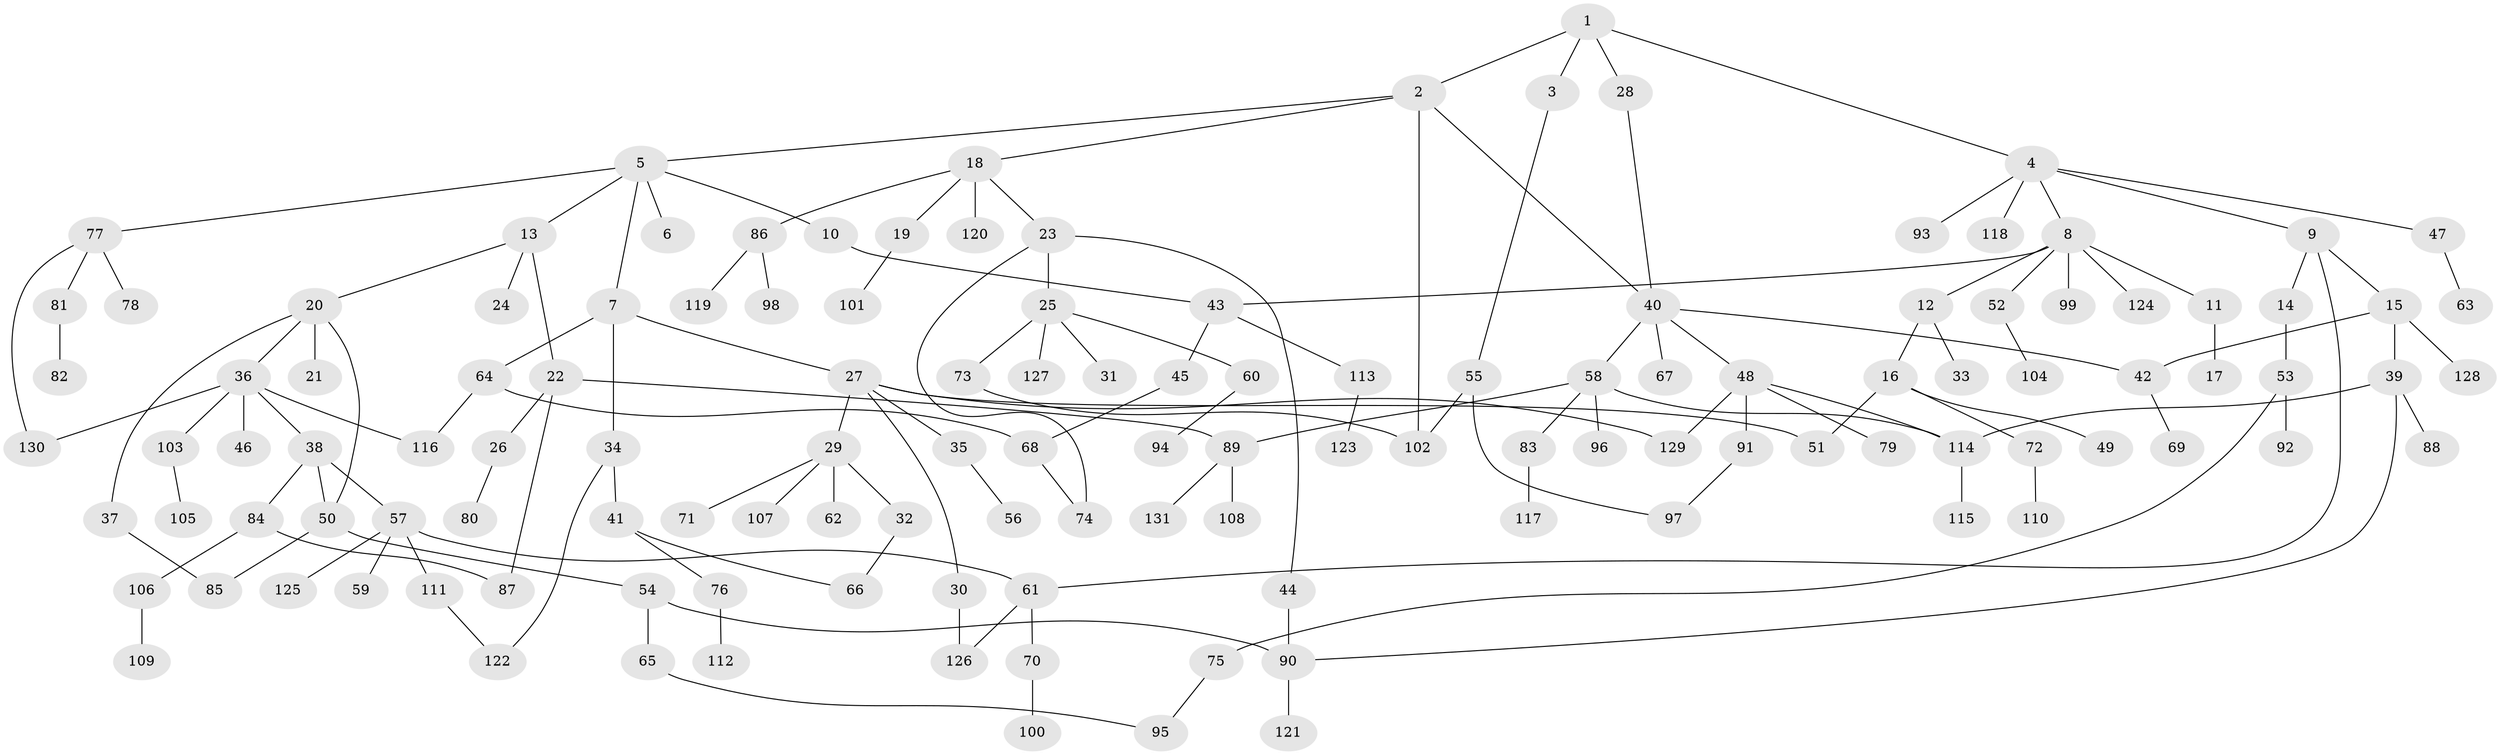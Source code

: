 // coarse degree distribution, {1: 0.8461538461538461, 3: 0.02564102564102564, 2: 0.07692307692307693, 7: 0.02564102564102564, 29: 0.02564102564102564}
// Generated by graph-tools (version 1.1) at 2025/46/03/04/25 21:46:19]
// undirected, 131 vertices, 155 edges
graph export_dot {
graph [start="1"]
  node [color=gray90,style=filled];
  1;
  2;
  3;
  4;
  5;
  6;
  7;
  8;
  9;
  10;
  11;
  12;
  13;
  14;
  15;
  16;
  17;
  18;
  19;
  20;
  21;
  22;
  23;
  24;
  25;
  26;
  27;
  28;
  29;
  30;
  31;
  32;
  33;
  34;
  35;
  36;
  37;
  38;
  39;
  40;
  41;
  42;
  43;
  44;
  45;
  46;
  47;
  48;
  49;
  50;
  51;
  52;
  53;
  54;
  55;
  56;
  57;
  58;
  59;
  60;
  61;
  62;
  63;
  64;
  65;
  66;
  67;
  68;
  69;
  70;
  71;
  72;
  73;
  74;
  75;
  76;
  77;
  78;
  79;
  80;
  81;
  82;
  83;
  84;
  85;
  86;
  87;
  88;
  89;
  90;
  91;
  92;
  93;
  94;
  95;
  96;
  97;
  98;
  99;
  100;
  101;
  102;
  103;
  104;
  105;
  106;
  107;
  108;
  109;
  110;
  111;
  112;
  113;
  114;
  115;
  116;
  117;
  118;
  119;
  120;
  121;
  122;
  123;
  124;
  125;
  126;
  127;
  128;
  129;
  130;
  131;
  1 -- 2;
  1 -- 3;
  1 -- 4;
  1 -- 28;
  2 -- 5;
  2 -- 18;
  2 -- 102;
  2 -- 40;
  3 -- 55;
  4 -- 8;
  4 -- 9;
  4 -- 47;
  4 -- 93;
  4 -- 118;
  5 -- 6;
  5 -- 7;
  5 -- 10;
  5 -- 13;
  5 -- 77;
  7 -- 27;
  7 -- 34;
  7 -- 64;
  8 -- 11;
  8 -- 12;
  8 -- 52;
  8 -- 99;
  8 -- 124;
  8 -- 43;
  9 -- 14;
  9 -- 15;
  9 -- 61;
  10 -- 43;
  11 -- 17;
  12 -- 16;
  12 -- 33;
  13 -- 20;
  13 -- 22;
  13 -- 24;
  14 -- 53;
  15 -- 39;
  15 -- 128;
  15 -- 42;
  16 -- 49;
  16 -- 51;
  16 -- 72;
  18 -- 19;
  18 -- 23;
  18 -- 86;
  18 -- 120;
  19 -- 101;
  20 -- 21;
  20 -- 36;
  20 -- 37;
  20 -- 50;
  22 -- 26;
  22 -- 87;
  22 -- 89;
  23 -- 25;
  23 -- 44;
  23 -- 74;
  25 -- 31;
  25 -- 60;
  25 -- 73;
  25 -- 127;
  26 -- 80;
  27 -- 29;
  27 -- 30;
  27 -- 35;
  27 -- 129;
  27 -- 51;
  28 -- 40;
  29 -- 32;
  29 -- 62;
  29 -- 71;
  29 -- 107;
  30 -- 126;
  32 -- 66;
  34 -- 41;
  34 -- 122;
  35 -- 56;
  36 -- 38;
  36 -- 46;
  36 -- 103;
  36 -- 116;
  36 -- 130;
  37 -- 85;
  38 -- 57;
  38 -- 84;
  38 -- 50;
  39 -- 88;
  39 -- 90;
  39 -- 114;
  40 -- 42;
  40 -- 48;
  40 -- 58;
  40 -- 67;
  41 -- 76;
  41 -- 66;
  42 -- 69;
  43 -- 45;
  43 -- 113;
  44 -- 90;
  45 -- 68;
  47 -- 63;
  48 -- 79;
  48 -- 91;
  48 -- 114;
  48 -- 129;
  50 -- 54;
  50 -- 85;
  52 -- 104;
  53 -- 75;
  53 -- 92;
  54 -- 65;
  54 -- 90;
  55 -- 97;
  55 -- 102;
  57 -- 59;
  57 -- 61;
  57 -- 111;
  57 -- 125;
  58 -- 83;
  58 -- 96;
  58 -- 89;
  58 -- 114;
  60 -- 94;
  61 -- 70;
  61 -- 126;
  64 -- 68;
  64 -- 116;
  65 -- 95;
  68 -- 74;
  70 -- 100;
  72 -- 110;
  73 -- 102;
  75 -- 95;
  76 -- 112;
  77 -- 78;
  77 -- 81;
  77 -- 130;
  81 -- 82;
  83 -- 117;
  84 -- 106;
  84 -- 87;
  86 -- 98;
  86 -- 119;
  89 -- 108;
  89 -- 131;
  90 -- 121;
  91 -- 97;
  103 -- 105;
  106 -- 109;
  111 -- 122;
  113 -- 123;
  114 -- 115;
}
